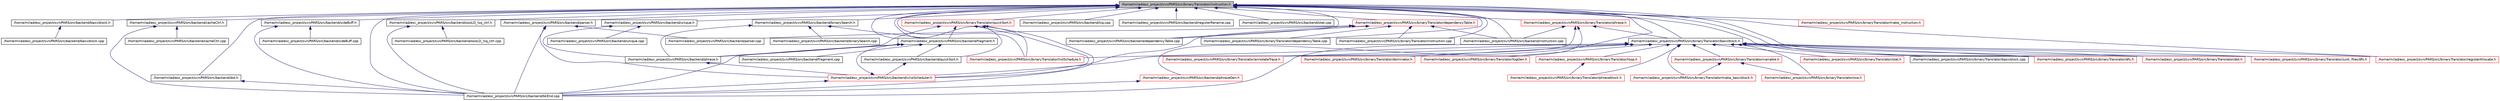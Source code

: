 digraph G
{
  edge [fontname="Helvetica",fontsize="10",labelfontname="Helvetica",labelfontsize="10"];
  node [fontname="Helvetica",fontsize="10",shape=record];
  Node1 [label="/home/milad/esc_project/svn/PARS/src/binaryTranslator/instruction.h",height=0.2,width=0.4,color="black", fillcolor="grey75", style="filled" fontcolor="black"];
  Node1 -> Node2 [dir=back,color="midnightblue",fontsize="10",style="solid"];
  Node2 [label="/home/milad/esc_project/svn/PARS/src/backend/basicblock.h",height=0.2,width=0.4,color="black", fillcolor="white", style="filled",URL="$backend_2basicblock_8h.html"];
  Node2 -> Node3 [dir=back,color="midnightblue",fontsize="10",style="solid"];
  Node3 [label="/home/milad/esc_project/svn/PARS/src/backend/basicblock.cpp",height=0.2,width=0.4,color="black", fillcolor="white", style="filled",URL="$backend_2basicblock_8cpp.html"];
  Node1 -> Node4 [dir=back,color="midnightblue",fontsize="10",style="solid"];
  Node4 [label="/home/milad/esc_project/svn/PARS/src/backend/binarySearch.h",height=0.2,width=0.4,color="black", fillcolor="white", style="filled",URL="$binarySearch_8h.html"];
  Node4 -> Node5 [dir=back,color="midnightblue",fontsize="10",style="solid"];
  Node5 [label="/home/milad/esc_project/svn/PARS/src/backend/binarySearch.cpp",height=0.2,width=0.4,color="black", fillcolor="white", style="filled",URL="$binarySearch_8cpp.html"];
  Node4 -> Node6 [dir=back,color="midnightblue",fontsize="10",style="solid"];
  Node6 [label="/home/milad/esc_project/svn/PARS/src/backend/fragment.h",height=0.2,width=0.4,color="black", fillcolor="white", style="filled",URL="$fragment_8h.html"];
  Node6 -> Node7 [dir=back,color="midnightblue",fontsize="10",style="solid"];
  Node7 [label="/home/milad/esc_project/svn/PARS/src/backend/quickSort.h",height=0.2,width=0.4,color="black", fillcolor="white", style="filled",URL="$backend_2quickSort_8h.html"];
  Node7 -> Node8 [dir=back,color="midnightblue",fontsize="10",style="solid"];
  Node8 [label="/home/milad/esc_project/svn/PARS/src/backend/vliwScheduler.h",height=0.2,width=0.4,color="red", fillcolor="white", style="filled",URL="$vliwScheduler_8h.html"];
  Node8 -> Node9 [dir=back,color="midnightblue",fontsize="10",style="solid"];
  Node9 [label="/home/milad/esc_project/svn/PARS/src/backend/bkEnd.cpp",height=0.2,width=0.4,color="black", fillcolor="white", style="filled",URL="$bkEnd_8cpp.html"];
  Node8 -> Node6 [dir=back,color="midnightblue",fontsize="10",style="solid"];
  Node6 -> Node10 [dir=back,color="midnightblue",fontsize="10",style="solid"];
  Node10 [label="/home/milad/esc_project/svn/PARS/src/backend/phrase.h",height=0.2,width=0.4,color="black", fillcolor="white", style="filled",URL="$backend_2phrase_8h.html"];
  Node10 -> Node8 [dir=back,color="midnightblue",fontsize="10",style="solid"];
  Node6 -> Node9 [dir=back,color="midnightblue",fontsize="10",style="solid"];
  Node6 -> Node11 [dir=back,color="midnightblue",fontsize="10",style="solid"];
  Node11 [label="/home/milad/esc_project/svn/PARS/src/backend/fragment.cpp",height=0.2,width=0.4,color="black", fillcolor="white", style="filled",URL="$fragment_8cpp.html"];
  Node4 -> Node10 [dir=back,color="midnightblue",fontsize="10",style="solid"];
  Node1 -> Node12 [dir=back,color="midnightblue",fontsize="10",style="solid"];
  Node12 [label="/home/milad/esc_project/svn/PARS/src/backend/oooLD_lsq_ctrl.h",height=0.2,width=0.4,color="black", fillcolor="white", style="filled",URL="$oooLD__lsq__ctrl_8h.html"];
  Node12 -> Node9 [dir=back,color="midnightblue",fontsize="10",style="solid"];
  Node12 -> Node13 [dir=back,color="midnightblue",fontsize="10",style="solid"];
  Node13 [label="/home/milad/esc_project/svn/PARS/src/backend/oooLD_lsq_ctrl.cpp",height=0.2,width=0.4,color="black", fillcolor="white", style="filled",URL="$oooLD__lsq__ctrl_8cpp.html"];
  Node1 -> Node7 [dir=back,color="midnightblue",fontsize="10",style="solid"];
  Node1 -> Node6 [dir=back,color="midnightblue",fontsize="10",style="solid"];
  Node1 -> Node14 [dir=back,color="midnightblue",fontsize="10",style="solid"];
  Node14 [label="/home/milad/esc_project/svn/PARS/src/backend/unique.h",height=0.2,width=0.4,color="black", fillcolor="white", style="filled",URL="$unique_8h.html"];
  Node14 -> Node10 [dir=back,color="midnightblue",fontsize="10",style="solid"];
  Node14 -> Node15 [dir=back,color="midnightblue",fontsize="10",style="solid"];
  Node15 [label="/home/milad/esc_project/svn/PARS/src/backend/unique.cpp",height=0.2,width=0.4,color="black", fillcolor="white", style="filled",URL="$unique_8cpp.html"];
  Node1 -> Node16 [dir=back,color="midnightblue",fontsize="10",style="solid"];
  Node16 [label="/home/milad/esc_project/svn/PARS/src/backend/parser.h",height=0.2,width=0.4,color="black", fillcolor="white", style="filled",URL="$parser_8h.html"];
  Node16 -> Node8 [dir=back,color="midnightblue",fontsize="10",style="solid"];
  Node16 -> Node9 [dir=back,color="midnightblue",fontsize="10",style="solid"];
  Node16 -> Node17 [dir=back,color="midnightblue",fontsize="10",style="solid"];
  Node17 [label="/home/milad/esc_project/svn/PARS/src/backend/parser.cpp",height=0.2,width=0.4,color="black", fillcolor="white", style="filled",URL="$backend_2parser_8cpp.html"];
  Node1 -> Node9 [dir=back,color="midnightblue",fontsize="10",style="solid"];
  Node1 -> Node18 [dir=back,color="midnightblue",fontsize="10",style="solid"];
  Node18 [label="/home/milad/esc_project/svn/PARS/src/backend/cacheCtrl.h",height=0.2,width=0.4,color="black", fillcolor="white", style="filled",URL="$cacheCtrl_8h.html"];
  Node18 -> Node9 [dir=back,color="midnightblue",fontsize="10",style="solid"];
  Node18 -> Node19 [dir=back,color="midnightblue",fontsize="10",style="solid"];
  Node19 [label="/home/milad/esc_project/svn/PARS/src/backend/cacheCtrl.cpp",height=0.2,width=0.4,color="black", fillcolor="white", style="filled",URL="$cacheCtrl_8cpp.html"];
  Node1 -> Node20 [dir=back,color="midnightblue",fontsize="10",style="solid"];
  Node20 [label="/home/milad/esc_project/svn/PARS/src/backend/sideBuff.h",height=0.2,width=0.4,color="black", fillcolor="white", style="filled",URL="$sideBuff_8h.html"];
  Node20 -> Node9 [dir=back,color="midnightblue",fontsize="10",style="solid"];
  Node20 -> Node21 [dir=back,color="midnightblue",fontsize="10",style="solid"];
  Node21 [label="/home/milad/esc_project/svn/PARS/src/backend/sideBuff.cpp",height=0.2,width=0.4,color="black", fillcolor="white", style="filled",URL="$sideBuff_8cpp.html"];
  Node1 -> Node22 [dir=back,color="midnightblue",fontsize="10",style="solid"];
  Node22 [label="/home/milad/esc_project/svn/PARS/src/backend/dot.h",height=0.2,width=0.4,color="black", fillcolor="white", style="filled",URL="$backend_2dot_8h.html"];
  Node22 -> Node9 [dir=back,color="midnightblue",fontsize="10",style="solid"];
  Node1 -> Node23 [dir=back,color="midnightblue",fontsize="10",style="solid"];
  Node23 [label="/home/milad/esc_project/svn/PARS/src/backend/dependencyTable.cpp",height=0.2,width=0.4,color="black", fillcolor="white", style="filled",URL="$backend_2dependencyTable_8cpp.html"];
  Node1 -> Node24 [dir=back,color="midnightblue",fontsize="10",style="solid"];
  Node24 [label="/home/milad/esc_project/svn/PARS/src/backend/instruction.cpp",height=0.2,width=0.4,color="black", fillcolor="white", style="filled",URL="$backend_2instruction_8cpp.html"];
  Node1 -> Node25 [dir=back,color="midnightblue",fontsize="10",style="solid"];
  Node25 [label="/home/milad/esc_project/svn/PARS/src/backend/lsq.cpp",height=0.2,width=0.4,color="black", fillcolor="white", style="filled",URL="$lsq_8cpp.html"];
  Node1 -> Node26 [dir=back,color="midnightblue",fontsize="10",style="solid"];
  Node26 [label="/home/milad/esc_project/svn/PARS/src/backend/registerRename.cpp",height=0.2,width=0.4,color="black", fillcolor="white", style="filled",URL="$backend_2registerRename_8cpp.html"];
  Node1 -> Node27 [dir=back,color="midnightblue",fontsize="10",style="solid"];
  Node27 [label="/home/milad/esc_project/svn/PARS/src/backend/stat.cpp",height=0.2,width=0.4,color="black", fillcolor="white", style="filled",URL="$backend_2stat_8cpp.html"];
  Node1 -> Node28 [dir=back,color="midnightblue",fontsize="10",style="solid"];
  Node28 [label="/home/milad/esc_project/svn/PARS/src/binaryTranslator/basicblock.h",height=0.2,width=0.4,color="black", fillcolor="white", style="filled",URL="$binaryTranslator_2basicblock_8h.html"];
  Node28 -> Node9 [dir=back,color="midnightblue",fontsize="10",style="solid"];
  Node28 -> Node29 [dir=back,color="midnightblue",fontsize="10",style="solid"];
  Node29 [label="/home/milad/esc_project/svn/PARS/src/binaryTranslator/annotateTrace.h",height=0.2,width=0.4,color="red", fillcolor="white", style="filled",URL="$annotateTrace_8h.html"];
  Node28 -> Node30 [dir=back,color="midnightblue",fontsize="10",style="solid"];
  Node30 [label="/home/milad/esc_project/svn/PARS/src/binaryTranslator/stat.h",height=0.2,width=0.4,color="red", fillcolor="white", style="filled",URL="$binaryTranslator_2stat_8h.html"];
  Node28 -> Node31 [dir=back,color="midnightblue",fontsize="10",style="solid"];
  Node31 [label="/home/milad/esc_project/svn/PARS/src/binaryTranslator/basicblock.cpp",height=0.2,width=0.4,color="black", fillcolor="white", style="filled",URL="$binaryTranslator_2basicblock_8cpp.html"];
  Node28 -> Node32 [dir=back,color="midnightblue",fontsize="10",style="solid"];
  Node32 [label="/home/milad/esc_project/svn/PARS/src/binaryTranslator/dfs.h",height=0.2,width=0.4,color="red", fillcolor="white", style="filled",URL="$dfs_8h.html"];
  Node28 -> Node33 [dir=back,color="midnightblue",fontsize="10",style="solid"];
  Node33 [label="/home/milad/esc_project/svn/PARS/src/binaryTranslator/dominator.h",height=0.2,width=0.4,color="red", fillcolor="white", style="filled",URL="$dominator_8h.html"];
  Node28 -> Node34 [dir=back,color="midnightblue",fontsize="10",style="solid"];
  Node34 [label="/home/milad/esc_project/svn/PARS/src/binaryTranslator/dot.h",height=0.2,width=0.4,color="red", fillcolor="white", style="filled",URL="$binaryTranslator_2dot_8h.html"];
  Node28 -> Node35 [dir=back,color="midnightblue",fontsize="10",style="solid"];
  Node35 [label="/home/milad/esc_project/svn/PARS/src/binaryTranslator/junk_files/dfs.h",height=0.2,width=0.4,color="red", fillcolor="white", style="filled",URL="$junk__files_2dfs_8h.html"];
  Node28 -> Node36 [dir=back,color="midnightblue",fontsize="10",style="solid"];
  Node36 [label="/home/milad/esc_project/svn/PARS/src/binaryTranslator/listSchedule.h",height=0.2,width=0.4,color="red", fillcolor="white", style="filled",URL="$listSchedule_8h.html"];
  Node28 -> Node37 [dir=back,color="midnightblue",fontsize="10",style="solid"];
  Node37 [label="/home/milad/esc_project/svn/PARS/src/binaryTranslator/logGen.h",height=0.2,width=0.4,color="red", fillcolor="white", style="filled",URL="$logGen_8h.html"];
  Node28 -> Node38 [dir=back,color="midnightblue",fontsize="10",style="solid"];
  Node38 [label="/home/milad/esc_project/svn/PARS/src/binaryTranslator/loop.h",height=0.2,width=0.4,color="red", fillcolor="white", style="filled",URL="$loop_8h.html"];
  Node38 -> Node39 [dir=back,color="midnightblue",fontsize="10",style="solid"];
  Node39 [label="/home/milad/esc_project/svn/PARS/src/binaryTranslator/phraseblock.h",height=0.2,width=0.4,color="red", fillcolor="white", style="filled",URL="$phraseblock_8h.html"];
  Node28 -> Node40 [dir=back,color="midnightblue",fontsize="10",style="solid"];
  Node40 [label="/home/milad/esc_project/svn/PARS/src/binaryTranslator/registerAllocate.h",height=0.2,width=0.4,color="red", fillcolor="white", style="filled",URL="$registerAllocate_8h.html"];
  Node28 -> Node41 [dir=back,color="midnightblue",fontsize="10",style="solid"];
  Node41 [label="/home/milad/esc_project/svn/PARS/src/binaryTranslator/make_basicblock.h",height=0.2,width=0.4,color="red", fillcolor="white", style="filled",URL="$make__basicblock_8h.html"];
  Node28 -> Node42 [dir=back,color="midnightblue",fontsize="10",style="solid"];
  Node42 [label="/home/milad/esc_project/svn/PARS/src/binaryTranslator/variable.h",height=0.2,width=0.4,color="red", fillcolor="white", style="filled",URL="$variable_8h.html"];
  Node42 -> Node41 [dir=back,color="midnightblue",fontsize="10",style="solid"];
  Node42 -> Node43 [dir=back,color="midnightblue",fontsize="10",style="solid"];
  Node43 [label="/home/milad/esc_project/svn/PARS/src/binaryTranslator/ssa.h",height=0.2,width=0.4,color="red", fillcolor="white", style="filled",URL="$ssa_8h.html"];
  Node28 -> Node39 [dir=back,color="midnightblue",fontsize="10",style="solid"];
  Node28 -> Node43 [dir=back,color="midnightblue",fontsize="10",style="solid"];
  Node1 -> Node44 [dir=back,color="midnightblue",fontsize="10",style="solid"];
  Node44 [label="/home/milad/esc_project/svn/PARS/src/binaryTranslator/phrase.h",height=0.2,width=0.4,color="red", fillcolor="white", style="filled",URL="$binaryTranslator_2phrase_8h.html"];
  Node44 -> Node45 [dir=back,color="midnightblue",fontsize="10",style="solid"];
  Node45 [label="/home/milad/esc_project/svn/PARS/src/backend/phraseGen.h",height=0.2,width=0.4,color="red", fillcolor="white", style="filled",URL="$phraseGen_8h.html"];
  Node45 -> Node9 [dir=back,color="midnightblue",fontsize="10",style="solid"];
  Node44 -> Node24 [dir=back,color="midnightblue",fontsize="10",style="solid"];
  Node44 -> Node8 [dir=back,color="midnightblue",fontsize="10",style="solid"];
  Node44 -> Node28 [dir=back,color="midnightblue",fontsize="10",style="solid"];
  Node1 -> Node29 [dir=back,color="midnightblue",fontsize="10",style="solid"];
  Node1 -> Node46 [dir=back,color="midnightblue",fontsize="10",style="solid"];
  Node46 [label="/home/milad/esc_project/svn/PARS/src/binaryTranslator/dependencyTable.h",height=0.2,width=0.4,color="red", fillcolor="white", style="filled",URL="$binaryTranslator_2dependencyTable_8h.html"];
  Node46 -> Node8 [dir=back,color="midnightblue",fontsize="10",style="solid"];
  Node46 -> Node23 [dir=back,color="midnightblue",fontsize="10",style="solid"];
  Node46 -> Node24 [dir=back,color="midnightblue",fontsize="10",style="solid"];
  Node46 -> Node17 [dir=back,color="midnightblue",fontsize="10",style="solid"];
  Node46 -> Node47 [dir=back,color="midnightblue",fontsize="10",style="solid"];
  Node47 [label="/home/milad/esc_project/svn/PARS/src/binaryTranslator/dependencyTable.cpp",height=0.2,width=0.4,color="black", fillcolor="white", style="filled",URL="$binaryTranslator_2dependencyTable_8cpp.html"];
  Node46 -> Node48 [dir=back,color="midnightblue",fontsize="10",style="solid"];
  Node48 [label="/home/milad/esc_project/svn/PARS/src/binaryTranslator/instruction.cpp",height=0.2,width=0.4,color="black", fillcolor="white", style="filled",URL="$binaryTranslator_2instruction_8cpp.html"];
  Node1 -> Node47 [dir=back,color="midnightblue",fontsize="10",style="solid"];
  Node1 -> Node32 [dir=back,color="midnightblue",fontsize="10",style="solid"];
  Node1 -> Node34 [dir=back,color="midnightblue",fontsize="10",style="solid"];
  Node1 -> Node48 [dir=back,color="midnightblue",fontsize="10",style="solid"];
  Node1 -> Node35 [dir=back,color="midnightblue",fontsize="10",style="solid"];
  Node1 -> Node36 [dir=back,color="midnightblue",fontsize="10",style="solid"];
  Node1 -> Node49 [dir=back,color="midnightblue",fontsize="10",style="solid"];
  Node49 [label="/home/milad/esc_project/svn/PARS/src/binaryTranslator/quickSort.h",height=0.2,width=0.4,color="red", fillcolor="white", style="filled",URL="$binaryTranslator_2quickSort_8h.html"];
  Node49 -> Node6 [dir=back,color="midnightblue",fontsize="10",style="solid"];
  Node49 -> Node10 [dir=back,color="midnightblue",fontsize="10",style="solid"];
  Node49 -> Node9 [dir=back,color="midnightblue",fontsize="10",style="solid"];
  Node49 -> Node8 [dir=back,color="midnightblue",fontsize="10",style="solid"];
  Node49 -> Node36 [dir=back,color="midnightblue",fontsize="10",style="solid"];
  Node1 -> Node40 [dir=back,color="midnightblue",fontsize="10",style="solid"];
  Node1 -> Node50 [dir=back,color="midnightblue",fontsize="10",style="solid"];
  Node50 [label="/home/milad/esc_project/svn/PARS/src/binaryTranslator/make_instruction.h",height=0.2,width=0.4,color="red", fillcolor="white", style="filled",URL="$make__instruction_8h.html"];
}
